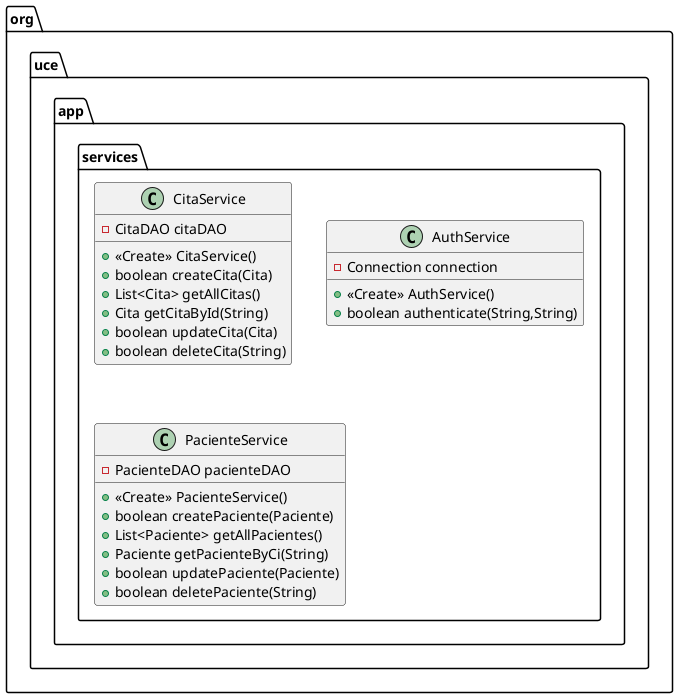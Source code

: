 @startuml
class org.uce.app.services.CitaService {
- CitaDAO citaDAO
+ <<Create>> CitaService()
+ boolean createCita(Cita)
+ List<Cita> getAllCitas()
+ Cita getCitaById(String)
+ boolean updateCita(Cita)
+ boolean deleteCita(String)
}


class org.uce.app.services.AuthService {
- Connection connection
+ <<Create>> AuthService()
+ boolean authenticate(String,String)
}


class org.uce.app.services.PacienteService {
- PacienteDAO pacienteDAO
+ <<Create>> PacienteService()
+ boolean createPaciente(Paciente)
+ List<Paciente> getAllPacientes()
+ Paciente getPacienteByCi(String)
+ boolean updatePaciente(Paciente)
+ boolean deletePaciente(String)
}


@enduml